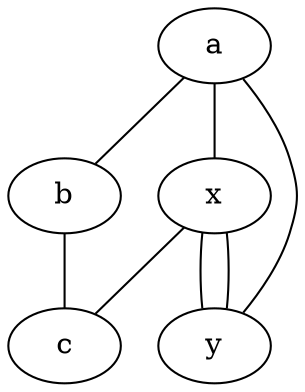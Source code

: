 graph test2 {
      a -- b -- c;
       a -- {x y};
       x -- c [w=10.0];
       x -- y [w=5.0];
       x -- y [w=5.0,len=3];
}

